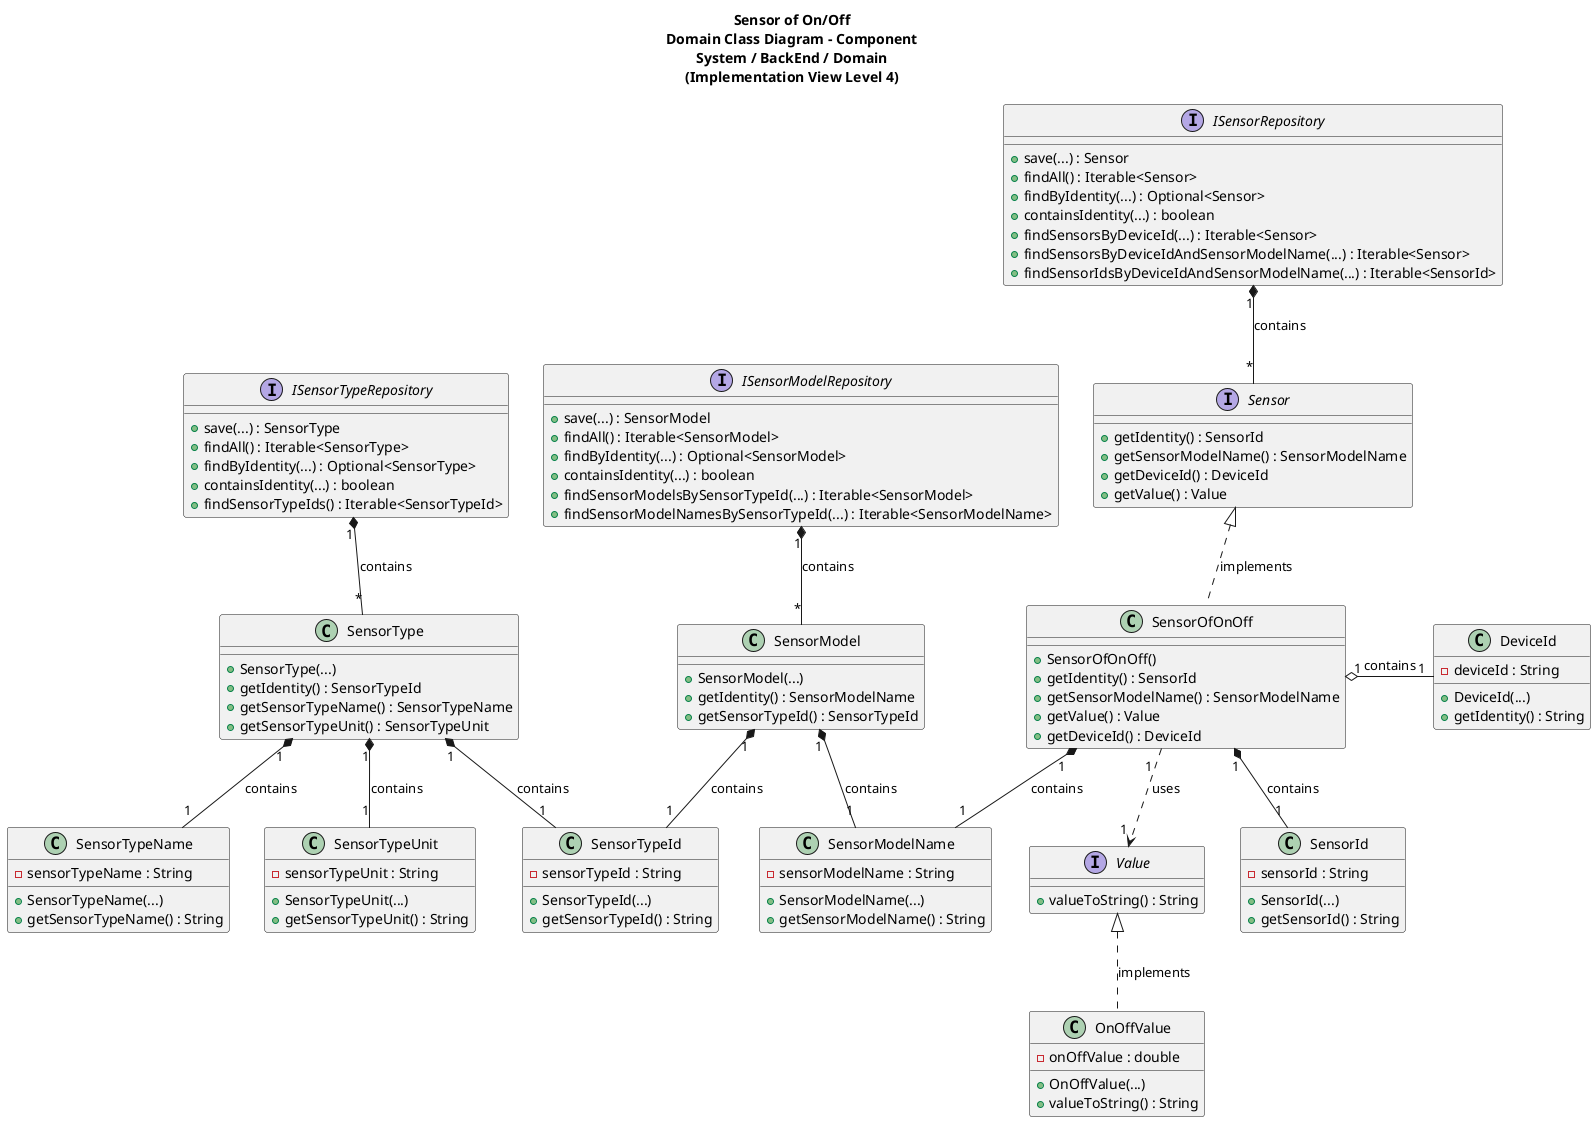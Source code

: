 @startuml

title Sensor of On/Off\nDomain Class Diagram - Component\nSystem / BackEnd / Domain\n(Implementation View Level 4)

/'
As Product Owner, I want the system to have a type of sensor that gives the
status of a binary switch (ON/OFF).
'/

interface Sensor {
    + getIdentity() : SensorId
    + getSensorModelName() : SensorModelName
    + getDeviceId() : DeviceId
    + getValue() : Value
}

class SensorId{
    - sensorId : String
    + SensorId(...)
    + getSensorId() : String
}

interface Value{
    + valueToString() : String
}

class OnOffValue {
    - onOffValue : double
    + OnOffValue(...)
    + valueToString() : String
}

class SensorModelName{
    - sensorModelName : String
    + SensorModelName(...)
    + getSensorModelName() : String
}

class SensorType {
    + SensorType(...)
    + getIdentity() : SensorTypeId
    + getSensorTypeName() : SensorTypeName
    + getSensorTypeUnit() : SensorTypeUnit
}

class SensorTypeName{
    - sensorTypeName : String
    + SensorTypeName(...)
    + getSensorTypeName() : String
}

class SensorTypeUnit{
    - sensorTypeUnit : String
    + SensorTypeUnit(...)
    + getSensorTypeUnit() : String
}

class SensorModel{
    + SensorModel(...)
    + getIdentity() : SensorModelName
    + getSensorTypeId() : SensorTypeId
}

class SensorTypeId{
    - sensorTypeId : String
    + SensorTypeId(...)
    + getSensorTypeId() : String
}

class DeviceId{
    - deviceId : String
    + DeviceId(...)
    + getIdentity() : String
}

interface ISensorRepository {
    + save(...) : Sensor
    + findAll() : Iterable<Sensor>
    + findByIdentity(...) : Optional<Sensor>
    + containsIdentity(...) : boolean
    + findSensorsByDeviceId(...) : Iterable<Sensor>
    + findSensorsByDeviceIdAndSensorModelName(...) : Iterable<Sensor>
    + findSensorIdsByDeviceIdAndSensorModelName(...) : Iterable<SensorId>
}

interface ISensorTypeRepository {
    + save(...) : SensorType
    + findAll() : Iterable<SensorType>
    + findByIdentity(...) : Optional<SensorType>
    + containsIdentity(...) : boolean
    + findSensorTypeIds() : Iterable<SensorTypeId>
}

interface ISensorModelRepository {
    + save(...) : SensorModel
    + findAll() : Iterable<SensorModel>
    + findByIdentity(...) : Optional<SensorModel>
    + containsIdentity(...) : boolean
    + findSensorModelsBySensorTypeId(...) : Iterable<SensorModel>
    + findSensorModelNamesBySensorTypeId(...) : Iterable<SensorModelName>
}

class SensorOfOnOff {
    + SensorOfOnOff()
    + getIdentity() : SensorId
    + getSensorModelName() : SensorModelName
    + getValue() : Value
    + getDeviceId() : DeviceId
}

SensorOfOnOff "1" o-right--"1" DeviceId : contains

OnOffValue .up.|> Value : implements
SensorOfOnOff .up.|> Sensor : implements
SensorOfOnOff "1" *-- "1" SensorId : contains
SensorOfOnOff "1  " ..> "1 " Value : uses
SensorOfOnOff "1" *-- "1" SensorModelName : contains
SensorModel "1" *-- "1" SensorModelName : contains
SensorModel "1" *-- "1" SensorTypeId : contains
SensorType "1" *-- "1" SensorTypeId: contains
SensorType "1" *-- "1" SensorTypeName : contains
SensorType "1" *-- "1" SensorTypeUnit : contains
ISensorRepository "1" *-- "*" Sensor : contains
ISensorTypeRepository "1" *-- "*" SensorType : contains
ISensorModelRepository "1" *-- "*" SensorModel : contains

@enduml